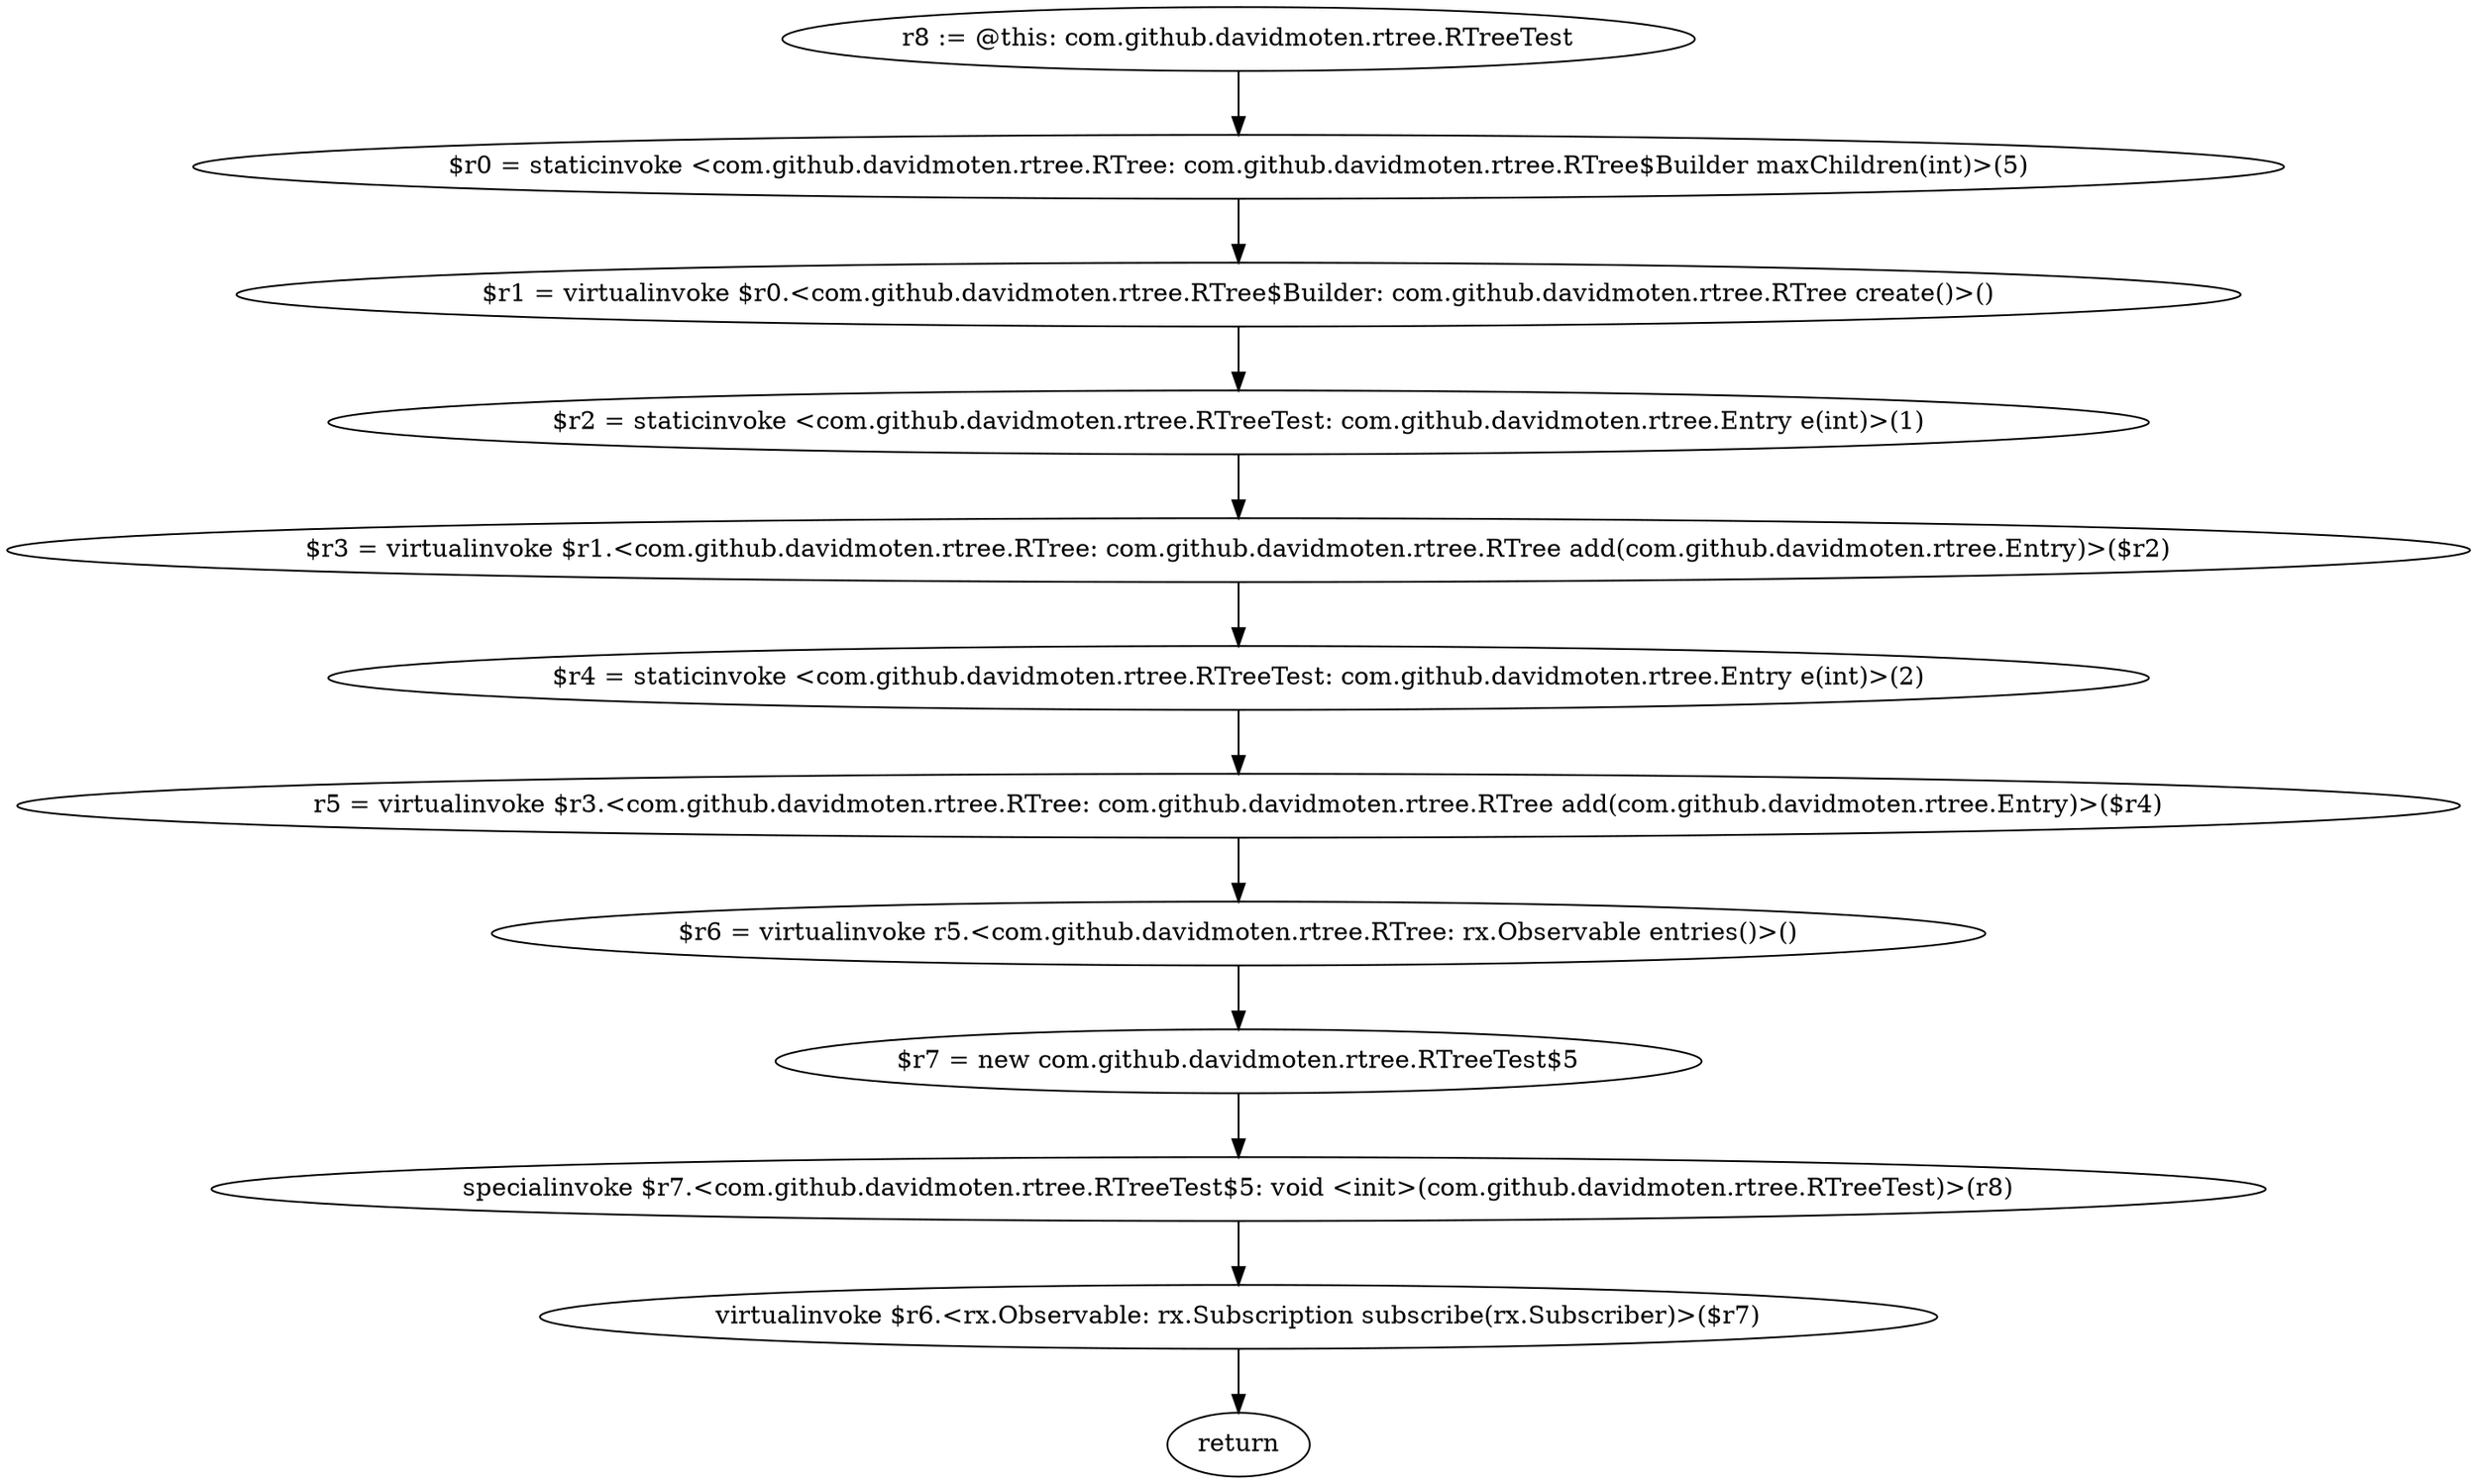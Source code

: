 digraph "unitGraph" {
    "r8 := @this: com.github.davidmoten.rtree.RTreeTest"
    "$r0 = staticinvoke <com.github.davidmoten.rtree.RTree: com.github.davidmoten.rtree.RTree$Builder maxChildren(int)>(5)"
    "$r1 = virtualinvoke $r0.<com.github.davidmoten.rtree.RTree$Builder: com.github.davidmoten.rtree.RTree create()>()"
    "$r2 = staticinvoke <com.github.davidmoten.rtree.RTreeTest: com.github.davidmoten.rtree.Entry e(int)>(1)"
    "$r3 = virtualinvoke $r1.<com.github.davidmoten.rtree.RTree: com.github.davidmoten.rtree.RTree add(com.github.davidmoten.rtree.Entry)>($r2)"
    "$r4 = staticinvoke <com.github.davidmoten.rtree.RTreeTest: com.github.davidmoten.rtree.Entry e(int)>(2)"
    "r5 = virtualinvoke $r3.<com.github.davidmoten.rtree.RTree: com.github.davidmoten.rtree.RTree add(com.github.davidmoten.rtree.Entry)>($r4)"
    "$r6 = virtualinvoke r5.<com.github.davidmoten.rtree.RTree: rx.Observable entries()>()"
    "$r7 = new com.github.davidmoten.rtree.RTreeTest$5"
    "specialinvoke $r7.<com.github.davidmoten.rtree.RTreeTest$5: void <init>(com.github.davidmoten.rtree.RTreeTest)>(r8)"
    "virtualinvoke $r6.<rx.Observable: rx.Subscription subscribe(rx.Subscriber)>($r7)"
    "return"
    "r8 := @this: com.github.davidmoten.rtree.RTreeTest"->"$r0 = staticinvoke <com.github.davidmoten.rtree.RTree: com.github.davidmoten.rtree.RTree$Builder maxChildren(int)>(5)";
    "$r0 = staticinvoke <com.github.davidmoten.rtree.RTree: com.github.davidmoten.rtree.RTree$Builder maxChildren(int)>(5)"->"$r1 = virtualinvoke $r0.<com.github.davidmoten.rtree.RTree$Builder: com.github.davidmoten.rtree.RTree create()>()";
    "$r1 = virtualinvoke $r0.<com.github.davidmoten.rtree.RTree$Builder: com.github.davidmoten.rtree.RTree create()>()"->"$r2 = staticinvoke <com.github.davidmoten.rtree.RTreeTest: com.github.davidmoten.rtree.Entry e(int)>(1)";
    "$r2 = staticinvoke <com.github.davidmoten.rtree.RTreeTest: com.github.davidmoten.rtree.Entry e(int)>(1)"->"$r3 = virtualinvoke $r1.<com.github.davidmoten.rtree.RTree: com.github.davidmoten.rtree.RTree add(com.github.davidmoten.rtree.Entry)>($r2)";
    "$r3 = virtualinvoke $r1.<com.github.davidmoten.rtree.RTree: com.github.davidmoten.rtree.RTree add(com.github.davidmoten.rtree.Entry)>($r2)"->"$r4 = staticinvoke <com.github.davidmoten.rtree.RTreeTest: com.github.davidmoten.rtree.Entry e(int)>(2)";
    "$r4 = staticinvoke <com.github.davidmoten.rtree.RTreeTest: com.github.davidmoten.rtree.Entry e(int)>(2)"->"r5 = virtualinvoke $r3.<com.github.davidmoten.rtree.RTree: com.github.davidmoten.rtree.RTree add(com.github.davidmoten.rtree.Entry)>($r4)";
    "r5 = virtualinvoke $r3.<com.github.davidmoten.rtree.RTree: com.github.davidmoten.rtree.RTree add(com.github.davidmoten.rtree.Entry)>($r4)"->"$r6 = virtualinvoke r5.<com.github.davidmoten.rtree.RTree: rx.Observable entries()>()";
    "$r6 = virtualinvoke r5.<com.github.davidmoten.rtree.RTree: rx.Observable entries()>()"->"$r7 = new com.github.davidmoten.rtree.RTreeTest$5";
    "$r7 = new com.github.davidmoten.rtree.RTreeTest$5"->"specialinvoke $r7.<com.github.davidmoten.rtree.RTreeTest$5: void <init>(com.github.davidmoten.rtree.RTreeTest)>(r8)";
    "specialinvoke $r7.<com.github.davidmoten.rtree.RTreeTest$5: void <init>(com.github.davidmoten.rtree.RTreeTest)>(r8)"->"virtualinvoke $r6.<rx.Observable: rx.Subscription subscribe(rx.Subscriber)>($r7)";
    "virtualinvoke $r6.<rx.Observable: rx.Subscription subscribe(rx.Subscriber)>($r7)"->"return";
}
